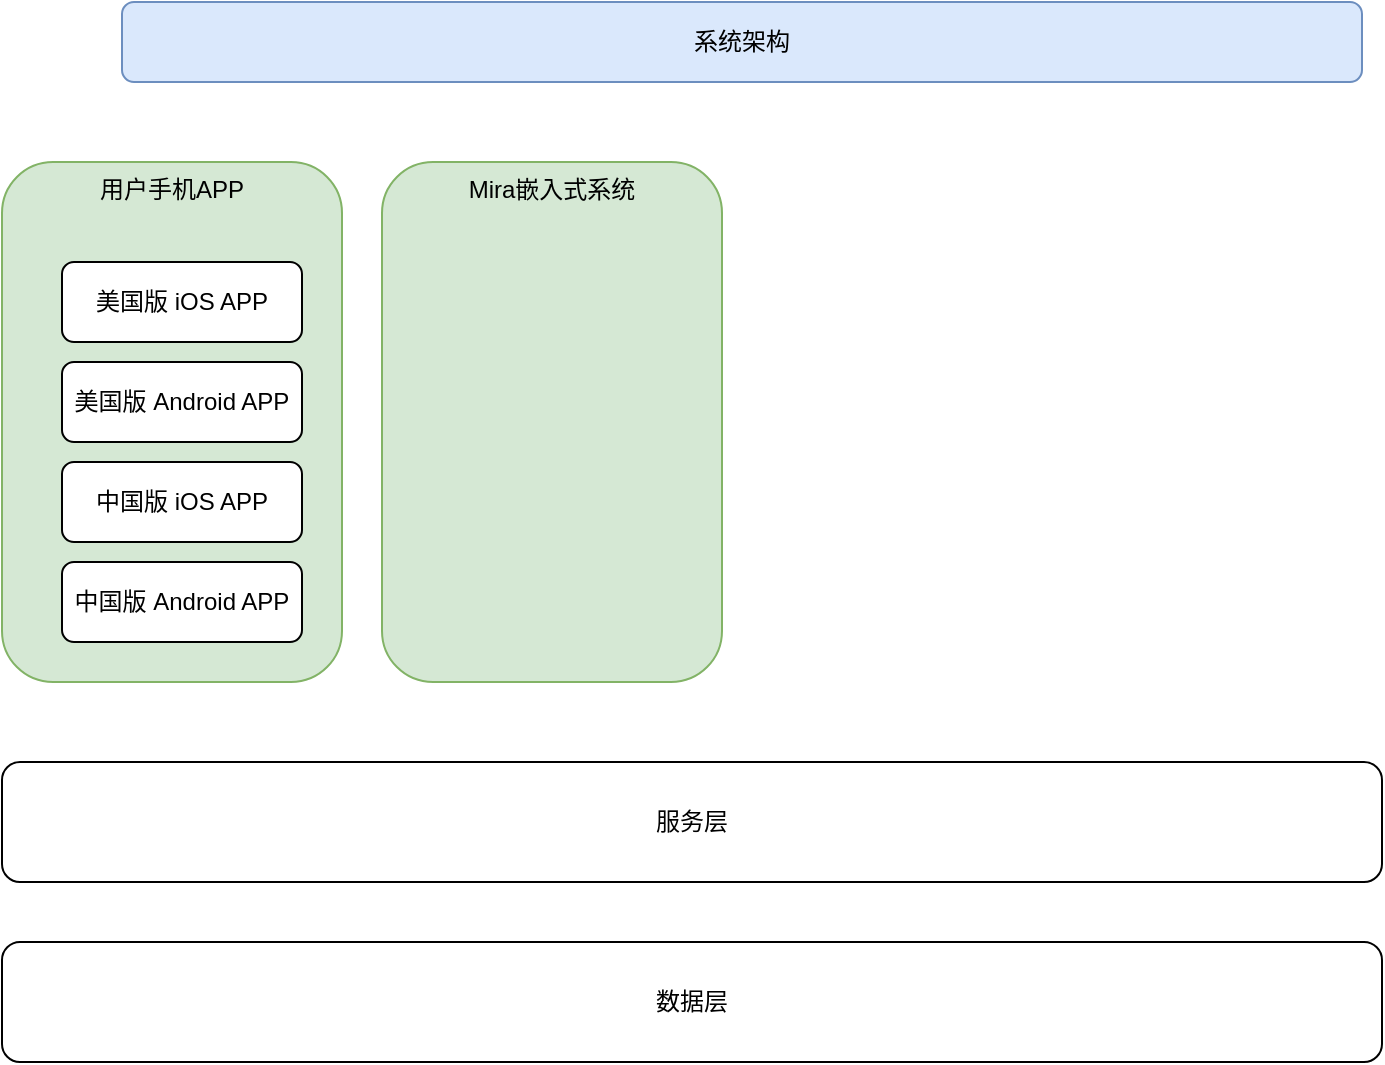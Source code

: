<mxfile version="10.5.1" type="github"><diagram id="XObeihnjIJagdVTVRIa1" name="第 1 页"><mxGraphModel dx="1015" dy="-228" grid="1" gridSize="10" guides="1" tooltips="1" connect="1" arrows="1" fold="1" page="1" pageScale="1" pageWidth="827" pageHeight="1169" math="0" shadow="0"><root><mxCell id="0"/><mxCell id="1" parent="0"/><mxCell id="1zTaEgs4XXAbuq_W-WRQ-1" value="系统架构" style="rounded=1;whiteSpace=wrap;html=1;fillColor=#dae8fc;strokeColor=#6c8ebf;" parent="1" vertex="1"><mxGeometry x="100" y="1200" width="620" height="40" as="geometry"/></mxCell><mxCell id="B7sT9SbihXuZ1xSZ1FCd-1" value="用户手机APP" style="rounded=1;whiteSpace=wrap;html=1;verticalAlign=top;fillColor=#d5e8d4;strokeColor=#82b366;" vertex="1" parent="1"><mxGeometry x="40" y="1280" width="170" height="260" as="geometry"/></mxCell><mxCell id="B7sT9SbihXuZ1xSZ1FCd-2" value="美国版 iOS APP" style="rounded=1;whiteSpace=wrap;html=1;" vertex="1" parent="1"><mxGeometry x="70" y="1330" width="120" height="40" as="geometry"/></mxCell><mxCell id="B7sT9SbihXuZ1xSZ1FCd-3" value="美国版 Android APP" style="rounded=1;whiteSpace=wrap;html=1;" vertex="1" parent="1"><mxGeometry x="70" y="1380" width="120" height="40" as="geometry"/></mxCell><mxCell id="B7sT9SbihXuZ1xSZ1FCd-4" value="中国版 iOS APP" style="rounded=1;whiteSpace=wrap;html=1;" vertex="1" parent="1"><mxGeometry x="70" y="1430" width="120" height="40" as="geometry"/></mxCell><mxCell id="B7sT9SbihXuZ1xSZ1FCd-5" value="中国版 Android APP" style="rounded=1;whiteSpace=wrap;html=1;" vertex="1" parent="1"><mxGeometry x="70" y="1480" width="120" height="40" as="geometry"/></mxCell><mxCell id="B7sT9SbihXuZ1xSZ1FCd-6" value="服务层" style="rounded=1;whiteSpace=wrap;html=1;" vertex="1" parent="1"><mxGeometry x="40" y="1580" width="690" height="60" as="geometry"/></mxCell><mxCell id="B7sT9SbihXuZ1xSZ1FCd-7" value="数据层" style="rounded=1;whiteSpace=wrap;html=1;" vertex="1" parent="1"><mxGeometry x="40" y="1670" width="690" height="60" as="geometry"/></mxCell><mxCell id="B7sT9SbihXuZ1xSZ1FCd-10" value="Mira嵌入式系统" style="rounded=1;whiteSpace=wrap;html=1;verticalAlign=top;fillColor=#d5e8d4;strokeColor=#82b366;" vertex="1" parent="1"><mxGeometry x="230" y="1280" width="170" height="260" as="geometry"/></mxCell></root></mxGraphModel></diagram></mxfile>